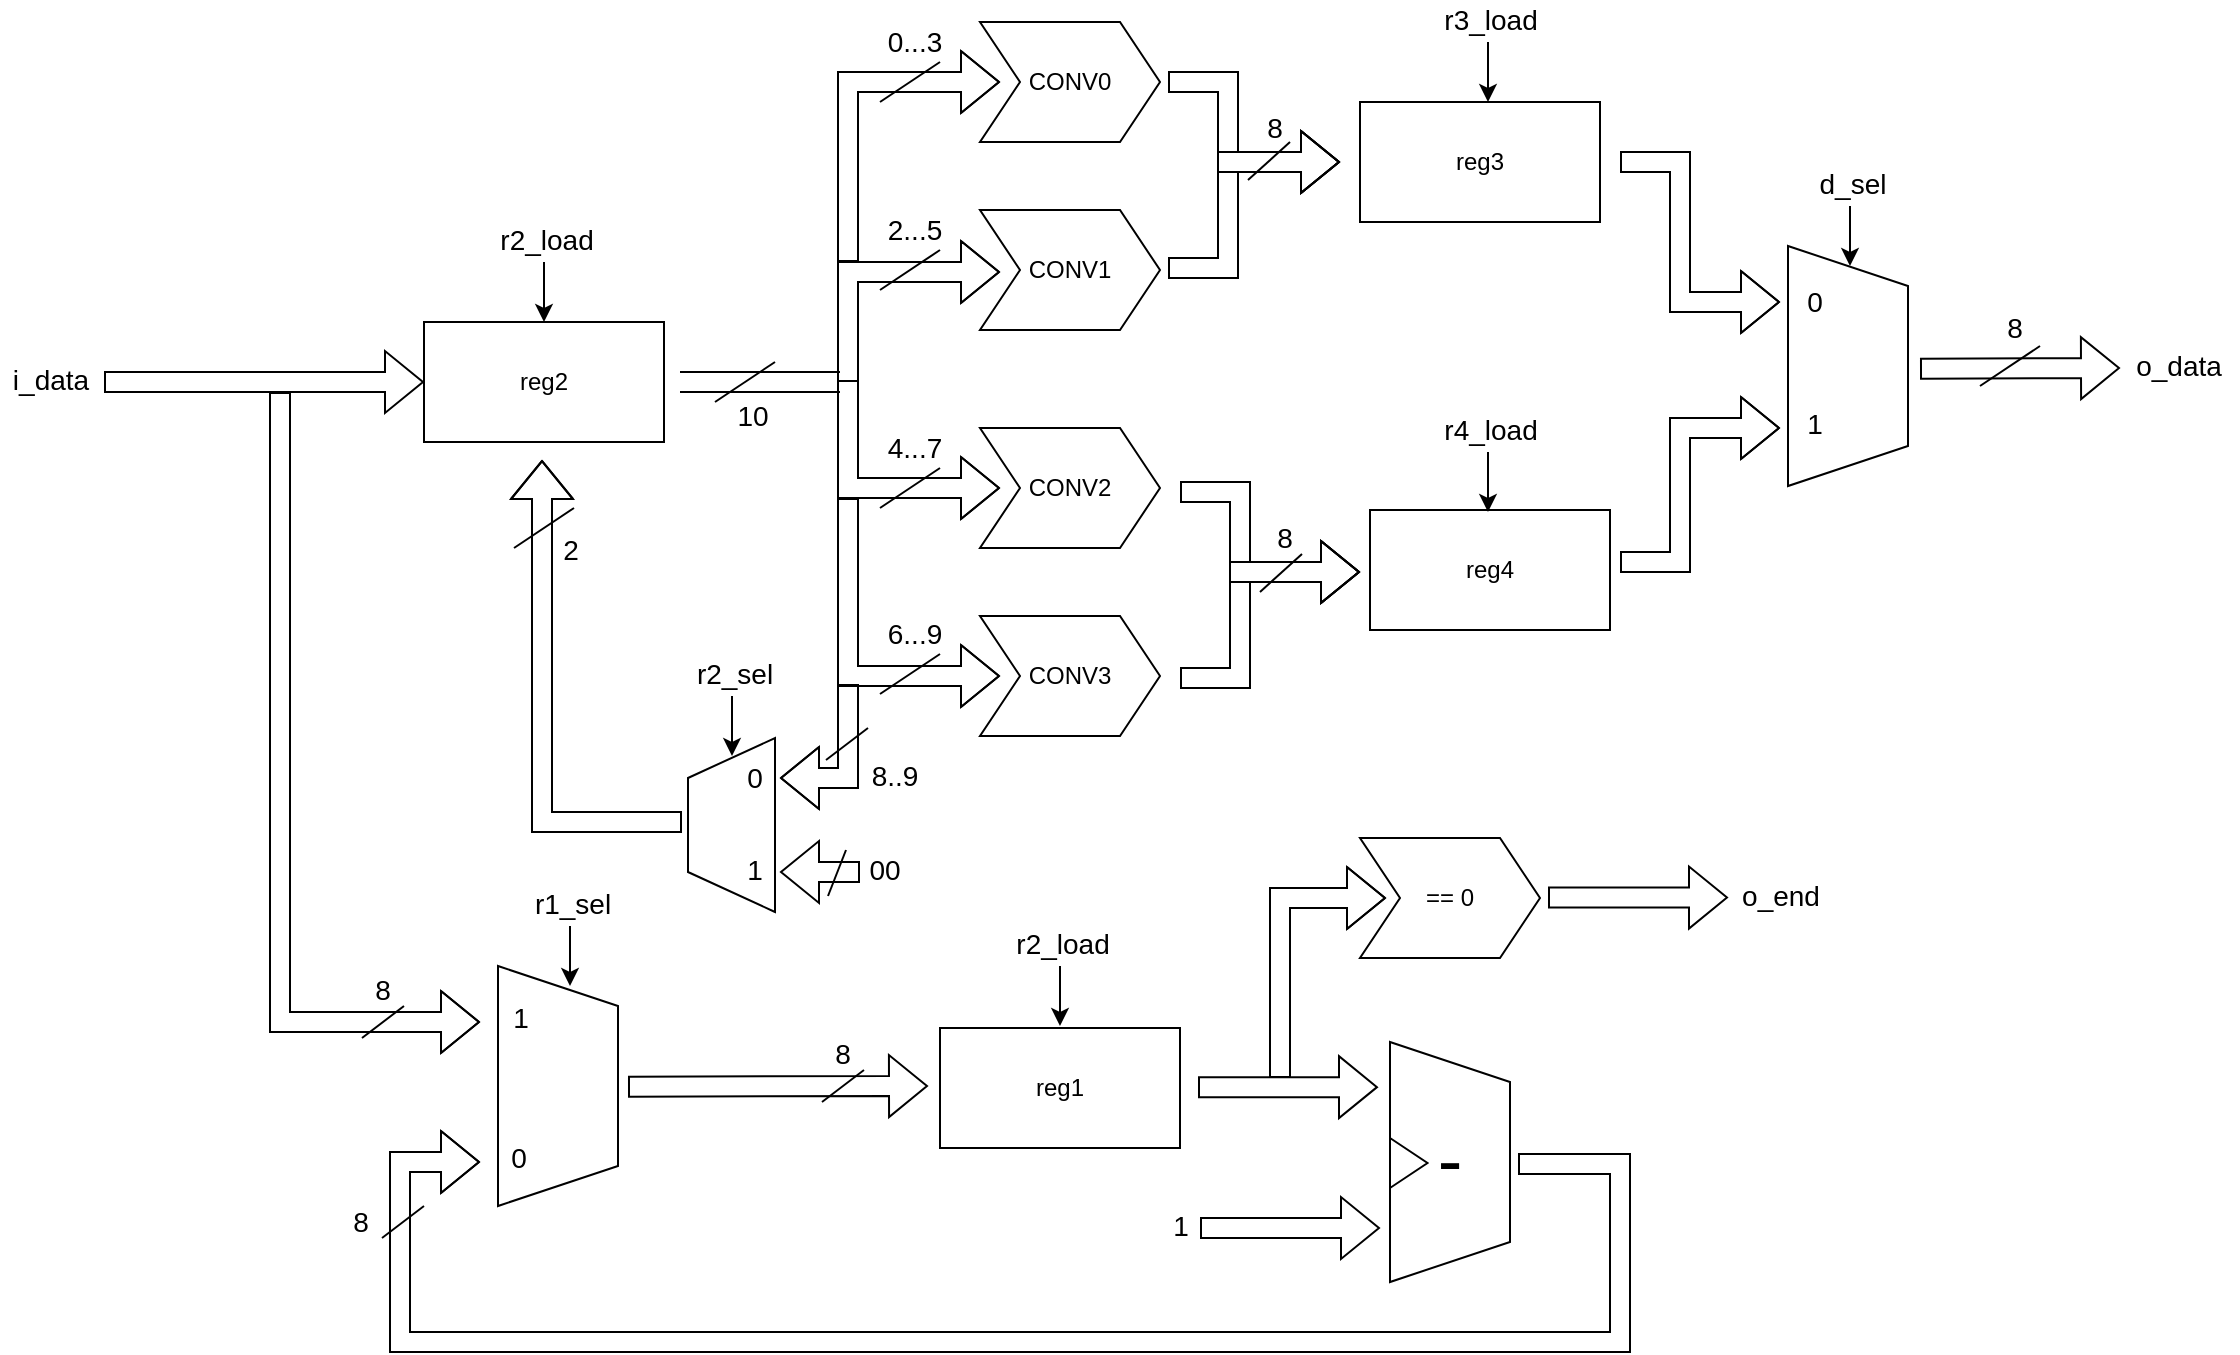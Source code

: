 <mxfile version="18.0.3" type="device"><diagram id="5VrGZFdrS6B93-ILpNHa" name="Page-1"><mxGraphModel dx="2010" dy="808" grid="1" gridSize="10" guides="1" tooltips="1" connect="1" arrows="1" fold="1" page="1" pageScale="1" pageWidth="827" pageHeight="1169" math="0" shadow="0"><root><mxCell id="0"/><mxCell id="1" parent="0"/><mxCell id="gavMEyh1hHWiYIsGTLW2-1" value="" style="shape=flexArrow;endArrow=classic;html=1;rounded=0;" edge="1" parent="1"><mxGeometry width="50" height="50" relative="1" as="geometry"><mxPoint x="32" y="210" as="sourcePoint"/><mxPoint x="192" y="210" as="targetPoint"/></mxGeometry></mxCell><mxCell id="gavMEyh1hHWiYIsGTLW2-3" value="reg2" style="rounded=0;whiteSpace=wrap;html=1;" vertex="1" parent="1"><mxGeometry x="192" y="180" width="120" height="60" as="geometry"/></mxCell><mxCell id="gavMEyh1hHWiYIsGTLW2-4" value="" style="shape=link;endArrow=classic;html=1;rounded=0;exitX=1;exitY=0.5;exitDx=0;exitDy=0;width=10;" edge="1" parent="1"><mxGeometry width="50" height="50" relative="1" as="geometry"><mxPoint x="320" y="210" as="sourcePoint"/><mxPoint x="400" y="210" as="targetPoint"/><Array as="points"/></mxGeometry></mxCell><mxCell id="gavMEyh1hHWiYIsGTLW2-11" value="CONV3" style="shape=step;perimeter=stepPerimeter;whiteSpace=wrap;html=1;fixedSize=1;" vertex="1" parent="1"><mxGeometry x="470" y="327" width="90" height="60" as="geometry"/></mxCell><mxCell id="gavMEyh1hHWiYIsGTLW2-12" value="CONV2" style="shape=step;perimeter=stepPerimeter;whiteSpace=wrap;html=1;fixedSize=1;" vertex="1" parent="1"><mxGeometry x="470" y="233" width="90" height="60" as="geometry"/></mxCell><mxCell id="gavMEyh1hHWiYIsGTLW2-13" value="CONV1" style="shape=step;perimeter=stepPerimeter;whiteSpace=wrap;html=1;fixedSize=1;" vertex="1" parent="1"><mxGeometry x="470" y="124" width="90" height="60" as="geometry"/></mxCell><mxCell id="gavMEyh1hHWiYIsGTLW2-14" value="CONV0" style="shape=step;perimeter=stepPerimeter;whiteSpace=wrap;html=1;fixedSize=1;" vertex="1" parent="1"><mxGeometry x="470" y="30" width="90" height="60" as="geometry"/></mxCell><mxCell id="gavMEyh1hHWiYIsGTLW2-17" value="" style="curved=1;endArrow=classic;html=1;rounded=0;shape=flexArrow;" edge="1" parent="1"><mxGeometry width="50" height="50" relative="1" as="geometry"><mxPoint x="404" y="150" as="sourcePoint"/><mxPoint x="480" y="60" as="targetPoint"/><Array as="points"><mxPoint x="404" y="60"/></Array></mxGeometry></mxCell><mxCell id="gavMEyh1hHWiYIsGTLW2-19" value="" style="curved=1;endArrow=classic;html=1;rounded=0;shape=flexArrow;" edge="1" parent="1"><mxGeometry width="50" height="50" relative="1" as="geometry"><mxPoint x="404" y="210" as="sourcePoint"/><mxPoint x="480" y="155" as="targetPoint"/><Array as="points"><mxPoint x="404" y="155"/></Array></mxGeometry></mxCell><mxCell id="gavMEyh1hHWiYIsGTLW2-21" value="" style="curved=1;endArrow=classic;html=1;rounded=0;shape=flexArrow;sketch=0;shadow=0;targetPerimeterSpacing=0;endSize=6;startSize=6;" edge="1" parent="1"><mxGeometry width="50" height="50" relative="1" as="geometry"><mxPoint x="404" y="268" as="sourcePoint"/><mxPoint x="480" y="357" as="targetPoint"/><Array as="points"><mxPoint x="404" y="315"/><mxPoint x="404" y="357"/></Array></mxGeometry></mxCell><mxCell id="gavMEyh1hHWiYIsGTLW2-22" value="reg3" style="rounded=0;whiteSpace=wrap;html=1;" vertex="1" parent="1"><mxGeometry x="660" y="70" width="120" height="60" as="geometry"/></mxCell><mxCell id="gavMEyh1hHWiYIsGTLW2-23" value="reg4" style="rounded=0;whiteSpace=wrap;html=1;" vertex="1" parent="1"><mxGeometry x="665" y="274" width="120" height="60" as="geometry"/></mxCell><mxCell id="gavMEyh1hHWiYIsGTLW2-24" value="" style="curved=1;endArrow=classic;html=1;rounded=0;shape=flexArrow;" edge="1" parent="1"><mxGeometry width="50" height="50" relative="1" as="geometry"><mxPoint x="404" y="209" as="sourcePoint"/><mxPoint x="480" y="263" as="targetPoint"/><Array as="points"><mxPoint x="404" y="263"/></Array></mxGeometry></mxCell><mxCell id="gavMEyh1hHWiYIsGTLW2-26" value="" style="curved=1;endArrow=classic;html=1;rounded=0;shadow=0;sketch=0;targetPerimeterSpacing=0;shape=flexArrow;" edge="1" parent="1"><mxGeometry width="50" height="50" relative="1" as="geometry"><mxPoint x="564" y="60" as="sourcePoint"/><mxPoint x="650" y="100" as="targetPoint"/><Array as="points"><mxPoint x="594" y="60"/><mxPoint x="594" y="100"/></Array></mxGeometry></mxCell><mxCell id="gavMEyh1hHWiYIsGTLW2-27" value="" style="curved=1;endArrow=classic;html=1;rounded=0;shadow=0;sketch=0;targetPerimeterSpacing=0;shape=flexArrow;" edge="1" parent="1"><mxGeometry width="50" height="50" relative="1" as="geometry"><mxPoint x="564" y="153" as="sourcePoint"/><mxPoint x="650" y="100" as="targetPoint"/><Array as="points"><mxPoint x="594" y="153"/><mxPoint x="594" y="100"/></Array></mxGeometry></mxCell><mxCell id="gavMEyh1hHWiYIsGTLW2-28" value="" style="curved=1;endArrow=classic;html=1;rounded=0;shadow=0;sketch=0;targetPerimeterSpacing=0;shape=flexArrow;" edge="1" parent="1"><mxGeometry width="50" height="50" relative="1" as="geometry"><mxPoint x="570" y="265.0" as="sourcePoint"/><mxPoint x="660" y="305" as="targetPoint"/><Array as="points"><mxPoint x="600" y="265"/><mxPoint x="600" y="305"/></Array></mxGeometry></mxCell><mxCell id="gavMEyh1hHWiYIsGTLW2-29" value="" style="curved=1;endArrow=classic;html=1;rounded=0;shadow=0;sketch=0;targetPerimeterSpacing=0;shape=flexArrow;" edge="1" parent="1"><mxGeometry width="50" height="50" relative="1" as="geometry"><mxPoint x="570" y="358" as="sourcePoint"/><mxPoint x="660" y="305" as="targetPoint"/><Array as="points"><mxPoint x="600" y="358"/><mxPoint x="600" y="305"/></Array></mxGeometry></mxCell><mxCell id="gavMEyh1hHWiYIsGTLW2-31" value="" style="shape=trapezoid;perimeter=trapezoidPerimeter;whiteSpace=wrap;html=1;fixedSize=1;direction=south;" vertex="1" parent="1"><mxGeometry x="874" y="142" width="60" height="120" as="geometry"/></mxCell><mxCell id="gavMEyh1hHWiYIsGTLW2-32" value="" style="curved=1;endArrow=classic;html=1;rounded=0;shadow=0;sketch=0;targetPerimeterSpacing=0;shape=flexArrow;" edge="1" parent="1"><mxGeometry width="50" height="50" relative="1" as="geometry"><mxPoint x="790" y="100" as="sourcePoint"/><mxPoint x="870" y="170" as="targetPoint"/><Array as="points"><mxPoint x="820" y="100"/><mxPoint x="820" y="170"/></Array></mxGeometry></mxCell><mxCell id="gavMEyh1hHWiYIsGTLW2-33" value="" style="curved=1;endArrow=classic;html=1;rounded=0;shadow=0;sketch=0;targetPerimeterSpacing=0;shape=flexArrow;" edge="1" parent="1"><mxGeometry width="50" height="50" relative="1" as="geometry"><mxPoint x="790" y="300" as="sourcePoint"/><mxPoint x="870" y="233" as="targetPoint"/><Array as="points"><mxPoint x="820" y="300"/><mxPoint x="820" y="233"/></Array></mxGeometry></mxCell><mxCell id="gavMEyh1hHWiYIsGTLW2-34" value="" style="shape=trapezoid;perimeter=trapezoidPerimeter;whiteSpace=wrap;html=1;fixedSize=1;direction=south;" vertex="1" parent="1"><mxGeometry x="229" y="502" width="60" height="120" as="geometry"/></mxCell><mxCell id="gavMEyh1hHWiYIsGTLW2-35" value="" style="shape=flexArrow;endArrow=classic;html=1;rounded=0;" edge="1" parent="1"><mxGeometry width="50" height="50" relative="1" as="geometry"><mxPoint x="940" y="203.33" as="sourcePoint"/><mxPoint x="1040" y="203" as="targetPoint"/></mxGeometry></mxCell><mxCell id="gavMEyh1hHWiYIsGTLW2-36" value="" style="curved=1;endArrow=classic;html=1;rounded=0;shape=flexArrow;sketch=0;shadow=0;targetPerimeterSpacing=0;endSize=6;startSize=6;" edge="1" parent="1"><mxGeometry width="50" height="50" relative="1" as="geometry"><mxPoint x="120" y="215" as="sourcePoint"/><mxPoint x="220" y="530" as="targetPoint"/><Array as="points"><mxPoint x="120" y="475"/><mxPoint x="120" y="530"/></Array></mxGeometry></mxCell><mxCell id="gavMEyh1hHWiYIsGTLW2-37" value="reg1" style="rounded=0;whiteSpace=wrap;html=1;" vertex="1" parent="1"><mxGeometry x="450" y="533" width="120" height="60" as="geometry"/></mxCell><mxCell id="gavMEyh1hHWiYIsGTLW2-38" value="== 0" style="shape=step;perimeter=stepPerimeter;whiteSpace=wrap;html=1;fixedSize=1;" vertex="1" parent="1"><mxGeometry x="660" y="438" width="90" height="60" as="geometry"/></mxCell><mxCell id="gavMEyh1hHWiYIsGTLW2-39" value="&lt;font style=&quot;font-size: 37px;&quot;&gt;-&lt;/font&gt;" style="shape=trapezoid;perimeter=trapezoidPerimeter;whiteSpace=wrap;html=1;fixedSize=1;direction=south;" vertex="1" parent="1"><mxGeometry x="675" y="540" width="60" height="120" as="geometry"/></mxCell><mxCell id="gavMEyh1hHWiYIsGTLW2-40" value="" style="triangle;whiteSpace=wrap;html=1;" vertex="1" parent="1"><mxGeometry x="675" y="588" width="18.75" height="25" as="geometry"/></mxCell><mxCell id="gavMEyh1hHWiYIsGTLW2-41" value="" style="shape=flexArrow;endArrow=classic;html=1;rounded=0;" edge="1" parent="1"><mxGeometry width="50" height="50" relative="1" as="geometry"><mxPoint x="580" y="633" as="sourcePoint"/><mxPoint x="670.0" y="633" as="targetPoint"/></mxGeometry></mxCell><mxCell id="gavMEyh1hHWiYIsGTLW2-67" value="&lt;font style=&quot;font-size: 14px;&quot;&gt;1&lt;/font&gt;" style="edgeLabel;html=1;align=center;verticalAlign=middle;resizable=0;points=[];fontSize=37;" vertex="1" connectable="0" parent="gavMEyh1hHWiYIsGTLW2-41"><mxGeometry x="-0.857" y="-1" relative="1" as="geometry"><mxPoint x="-17" y="-9" as="offset"/></mxGeometry></mxCell><mxCell id="gavMEyh1hHWiYIsGTLW2-43" value="" style="shape=flexArrow;endArrow=classic;html=1;rounded=0;" edge="1" parent="1"><mxGeometry width="50" height="50" relative="1" as="geometry"><mxPoint x="579" y="562.57" as="sourcePoint"/><mxPoint x="669.0" y="562.57" as="targetPoint"/></mxGeometry></mxCell><mxCell id="gavMEyh1hHWiYIsGTLW2-44" value="" style="curved=1;endArrow=classic;html=1;rounded=0;shape=flexArrow;" edge="1" parent="1"><mxGeometry width="50" height="50" relative="1" as="geometry"><mxPoint x="620" y="558" as="sourcePoint"/><mxPoint x="673" y="468" as="targetPoint"/><Array as="points"><mxPoint x="620" y="468"/></Array></mxGeometry></mxCell><mxCell id="gavMEyh1hHWiYIsGTLW2-45" value="" style="curved=1;endArrow=classic;html=1;rounded=0;shadow=0;sketch=0;targetPerimeterSpacing=0;shape=flexArrow;" edge="1" parent="1"><mxGeometry width="50" height="50" relative="1" as="geometry"><mxPoint x="739" y="601" as="sourcePoint"/><mxPoint x="220" y="600" as="targetPoint"/><Array as="points"><mxPoint x="790" y="601"/><mxPoint x="790" y="690"/><mxPoint x="180" y="690"/><mxPoint x="180" y="600"/></Array></mxGeometry></mxCell><mxCell id="gavMEyh1hHWiYIsGTLW2-46" value="" style="shape=flexArrow;endArrow=classic;html=1;rounded=0;" edge="1" parent="1"><mxGeometry width="50" height="50" relative="1" as="geometry"><mxPoint x="294" y="562.33" as="sourcePoint"/><mxPoint x="444" y="562" as="targetPoint"/></mxGeometry></mxCell><mxCell id="gavMEyh1hHWiYIsGTLW2-47" value="" style="shape=trapezoid;perimeter=trapezoidPerimeter;whiteSpace=wrap;html=1;fixedSize=1;direction=north;" vertex="1" parent="1"><mxGeometry x="324" y="388" width="43.5" height="87" as="geometry"/></mxCell><mxCell id="gavMEyh1hHWiYIsGTLW2-48" value="" style="curved=1;endArrow=classic;html=1;rounded=0;shape=flexArrow;sketch=0;shadow=0;targetPerimeterSpacing=0;endSize=6;startSize=6;" edge="1" parent="1"><mxGeometry width="50" height="50" relative="1" as="geometry"><mxPoint x="404" y="361" as="sourcePoint"/><mxPoint x="370" y="408" as="targetPoint"/><Array as="points"><mxPoint x="404" y="408"/></Array></mxGeometry></mxCell><mxCell id="gavMEyh1hHWiYIsGTLW2-49" value="" style="shape=flexArrow;endArrow=classic;html=1;rounded=0;" edge="1" parent="1"><mxGeometry width="50" height="50" relative="1" as="geometry"><mxPoint x="410" y="455" as="sourcePoint"/><mxPoint x="370" y="455" as="targetPoint"/></mxGeometry></mxCell><mxCell id="gavMEyh1hHWiYIsGTLW2-50" value="00" style="edgeLabel;html=1;align=center;verticalAlign=middle;resizable=0;points=[];fontSize=14;" vertex="1" connectable="0" parent="gavMEyh1hHWiYIsGTLW2-49"><mxGeometry x="-0.587" y="-1" relative="1" as="geometry"><mxPoint x="20" as="offset"/></mxGeometry></mxCell><mxCell id="gavMEyh1hHWiYIsGTLW2-51" value="" style="curved=1;endArrow=classic;html=1;rounded=0;shape=flexArrow;sketch=0;shadow=0;targetPerimeterSpacing=0;endSize=6;startSize=6;" edge="1" parent="1"><mxGeometry width="50" height="50" relative="1" as="geometry"><mxPoint x="321" y="430" as="sourcePoint"/><mxPoint x="251" y="249" as="targetPoint"/><Array as="points"><mxPoint x="251" y="430"/></Array></mxGeometry></mxCell><mxCell id="gavMEyh1hHWiYIsGTLW2-52" value="&lt;font style=&quot;font-size: 14px;&quot;&gt;2&lt;/font&gt;" style="edgeLabel;html=1;align=center;verticalAlign=middle;resizable=0;points=[];" vertex="1" connectable="0" parent="gavMEyh1hHWiYIsGTLW2-51"><mxGeometry x="0.747" relative="1" as="geometry"><mxPoint x="14" y="13" as="offset"/></mxGeometry></mxCell><mxCell id="gavMEyh1hHWiYIsGTLW2-53" value="" style="endArrow=none;html=1;rounded=0;shadow=0;sketch=0;fontSize=18;targetPerimeterSpacing=0;" edge="1" parent="1"><mxGeometry width="50" height="50" relative="1" as="geometry"><mxPoint x="237" y="293" as="sourcePoint"/><mxPoint x="267" y="273" as="targetPoint"/></mxGeometry></mxCell><mxCell id="gavMEyh1hHWiYIsGTLW2-54" value="" style="endArrow=none;html=1;rounded=0;shadow=0;sketch=0;fontSize=18;targetPerimeterSpacing=0;" edge="1" parent="1"><mxGeometry width="50" height="50" relative="1" as="geometry"><mxPoint x="337.5" y="220" as="sourcePoint"/><mxPoint x="367.5" y="200" as="targetPoint"/></mxGeometry></mxCell><mxCell id="gavMEyh1hHWiYIsGTLW2-55" value="&lt;font style=&quot;font-size: 14px;&quot;&gt;10&lt;/font&gt;" style="edgeLabel;html=1;align=center;verticalAlign=middle;resizable=0;points=[];" vertex="1" connectable="0" parent="1"><mxGeometry x="359" y="223.997" as="geometry"><mxPoint x="-3" y="3" as="offset"/></mxGeometry></mxCell><mxCell id="gavMEyh1hHWiYIsGTLW2-56" value="" style="endArrow=none;html=1;rounded=0;shadow=0;sketch=0;fontSize=18;targetPerimeterSpacing=0;" edge="1" parent="1"><mxGeometry width="50" height="50" relative="1" as="geometry"><mxPoint x="420" y="70" as="sourcePoint"/><mxPoint x="450" y="50" as="targetPoint"/></mxGeometry></mxCell><mxCell id="gavMEyh1hHWiYIsGTLW2-57" value="&lt;font style=&quot;font-size: 14px;&quot;&gt;0...3&lt;/font&gt;" style="edgeLabel;html=1;align=center;verticalAlign=middle;resizable=0;points=[];" vertex="1" connectable="0" parent="1"><mxGeometry x="440" y="36.997" as="geometry"><mxPoint x="-3" y="3" as="offset"/></mxGeometry></mxCell><mxCell id="gavMEyh1hHWiYIsGTLW2-58" value="" style="endArrow=none;html=1;rounded=0;shadow=0;sketch=0;fontSize=18;targetPerimeterSpacing=0;" edge="1" parent="1"><mxGeometry width="50" height="50" relative="1" as="geometry"><mxPoint x="420" y="164" as="sourcePoint"/><mxPoint x="450" y="144" as="targetPoint"/></mxGeometry></mxCell><mxCell id="gavMEyh1hHWiYIsGTLW2-59" value="&lt;font style=&quot;font-size: 14px;&quot;&gt;2...5&lt;/font&gt;" style="edgeLabel;html=1;align=center;verticalAlign=middle;resizable=0;points=[];" vertex="1" connectable="0" parent="1"><mxGeometry x="440" y="130.997" as="geometry"><mxPoint x="-3" y="3" as="offset"/></mxGeometry></mxCell><mxCell id="gavMEyh1hHWiYIsGTLW2-60" value="" style="endArrow=none;html=1;rounded=0;shadow=0;sketch=0;fontSize=18;targetPerimeterSpacing=0;" edge="1" parent="1"><mxGeometry width="50" height="50" relative="1" as="geometry"><mxPoint x="420" y="273" as="sourcePoint"/><mxPoint x="450" y="253" as="targetPoint"/></mxGeometry></mxCell><mxCell id="gavMEyh1hHWiYIsGTLW2-61" value="&lt;font style=&quot;font-size: 14px;&quot;&gt;4...7&lt;/font&gt;" style="edgeLabel;html=1;align=center;verticalAlign=middle;resizable=0;points=[];" vertex="1" connectable="0" parent="1"><mxGeometry x="440" y="239.997" as="geometry"><mxPoint x="-3" y="3" as="offset"/></mxGeometry></mxCell><mxCell id="gavMEyh1hHWiYIsGTLW2-62" value="" style="endArrow=none;html=1;rounded=0;shadow=0;sketch=0;fontSize=18;targetPerimeterSpacing=0;" edge="1" parent="1"><mxGeometry width="50" height="50" relative="1" as="geometry"><mxPoint x="420" y="366" as="sourcePoint"/><mxPoint x="450" y="346" as="targetPoint"/></mxGeometry></mxCell><mxCell id="gavMEyh1hHWiYIsGTLW2-63" value="&lt;font style=&quot;font-size: 14px;&quot;&gt;6...9&lt;/font&gt;" style="edgeLabel;html=1;align=center;verticalAlign=middle;resizable=0;points=[];" vertex="1" connectable="0" parent="1"><mxGeometry x="440" y="332.997" as="geometry"><mxPoint x="-3" y="3" as="offset"/></mxGeometry></mxCell><mxCell id="gavMEyh1hHWiYIsGTLW2-64" value="&lt;font style=&quot;font-size: 14px;&quot;&gt;8..9&lt;/font&gt;" style="edgeLabel;html=1;align=center;verticalAlign=middle;resizable=0;points=[];" vertex="1" connectable="0" parent="1"><mxGeometry x="430" y="403.997" as="geometry"><mxPoint x="-3" y="3" as="offset"/></mxGeometry></mxCell><mxCell id="gavMEyh1hHWiYIsGTLW2-65" value="" style="endArrow=none;html=1;rounded=0;shadow=0;sketch=0;fontSize=18;targetPerimeterSpacing=0;" edge="1" parent="1"><mxGeometry width="50" height="50" relative="1" as="geometry"><mxPoint x="393" y="399" as="sourcePoint"/><mxPoint x="414" y="383" as="targetPoint"/></mxGeometry></mxCell><mxCell id="gavMEyh1hHWiYIsGTLW2-66" value="" style="endArrow=none;html=1;rounded=0;shadow=0;sketch=0;fontSize=18;targetPerimeterSpacing=0;" edge="1" parent="1"><mxGeometry width="50" height="50" relative="1" as="geometry"><mxPoint x="394" y="467" as="sourcePoint"/><mxPoint x="403" y="444" as="targetPoint"/></mxGeometry></mxCell><mxCell id="gavMEyh1hHWiYIsGTLW2-68" value="" style="endArrow=none;html=1;rounded=0;shadow=0;sketch=0;fontSize=18;targetPerimeterSpacing=0;" edge="1" parent="1"><mxGeometry width="50" height="50" relative="1" as="geometry"><mxPoint x="604" y="109" as="sourcePoint"/><mxPoint x="625" y="90" as="targetPoint"/></mxGeometry></mxCell><mxCell id="gavMEyh1hHWiYIsGTLW2-69" value="" style="endArrow=none;html=1;rounded=0;shadow=0;sketch=0;fontSize=18;targetPerimeterSpacing=0;" edge="1" parent="1"><mxGeometry width="50" height="50" relative="1" as="geometry"><mxPoint x="610" y="315" as="sourcePoint"/><mxPoint x="631" y="296" as="targetPoint"/></mxGeometry></mxCell><mxCell id="gavMEyh1hHWiYIsGTLW2-70" value="&lt;font style=&quot;font-size: 14px;&quot;&gt;8&lt;/font&gt;" style="edgeLabel;html=1;align=center;verticalAlign=middle;resizable=0;points=[];" vertex="1" connectable="0" parent="1"><mxGeometry x="620" y="79.997" as="geometry"><mxPoint x="-3" y="3" as="offset"/></mxGeometry></mxCell><mxCell id="gavMEyh1hHWiYIsGTLW2-71" value="&lt;font style=&quot;font-size: 14px;&quot;&gt;8&lt;/font&gt;" style="edgeLabel;html=1;align=center;verticalAlign=middle;resizable=0;points=[];" vertex="1" connectable="0" parent="1"><mxGeometry x="625" y="284.997" as="geometry"><mxPoint x="-3" y="3" as="offset"/></mxGeometry></mxCell><mxCell id="gavMEyh1hHWiYIsGTLW2-72" value="" style="endArrow=none;html=1;rounded=0;shadow=0;sketch=0;fontSize=18;targetPerimeterSpacing=0;" edge="1" parent="1"><mxGeometry width="50" height="50" relative="1" as="geometry"><mxPoint x="970" y="212" as="sourcePoint"/><mxPoint x="1000" y="192" as="targetPoint"/></mxGeometry></mxCell><mxCell id="gavMEyh1hHWiYIsGTLW2-74" value="&lt;font style=&quot;font-size: 14px;&quot;&gt;8&lt;/font&gt;" style="edgeLabel;html=1;align=center;verticalAlign=middle;resizable=0;points=[];" vertex="1" connectable="0" parent="1"><mxGeometry x="990" y="179.997" as="geometry"><mxPoint x="-3" y="3" as="offset"/></mxGeometry></mxCell><mxCell id="gavMEyh1hHWiYIsGTLW2-75" value="o_data" style="text;html=1;align=center;verticalAlign=middle;resizable=0;points=[];autosize=1;strokeColor=none;fillColor=none;fontSize=14;" vertex="1" parent="1"><mxGeometry x="1039" y="192" width="60" height="20" as="geometry"/></mxCell><mxCell id="gavMEyh1hHWiYIsGTLW2-76" value="" style="shape=flexArrow;endArrow=classic;html=1;rounded=0;" edge="1" parent="1"><mxGeometry width="50" height="50" relative="1" as="geometry"><mxPoint x="754" y="467.76" as="sourcePoint"/><mxPoint x="844.0" y="467.76" as="targetPoint"/></mxGeometry></mxCell><mxCell id="gavMEyh1hHWiYIsGTLW2-77" value="o_end" style="text;html=1;align=center;verticalAlign=middle;resizable=0;points=[];autosize=1;strokeColor=none;fillColor=none;fontSize=14;" vertex="1" parent="1"><mxGeometry x="845" y="457" width="50" height="20" as="geometry"/></mxCell><mxCell id="gavMEyh1hHWiYIsGTLW2-78" value="" style="endArrow=none;html=1;rounded=0;shadow=0;sketch=0;fontSize=18;targetPerimeterSpacing=0;" edge="1" parent="1"><mxGeometry width="50" height="50" relative="1" as="geometry"><mxPoint x="161" y="538" as="sourcePoint"/><mxPoint x="182" y="522" as="targetPoint"/></mxGeometry></mxCell><mxCell id="gavMEyh1hHWiYIsGTLW2-79" value="8" style="edgeLabel;html=1;align=center;verticalAlign=middle;resizable=0;points=[];fontSize=14;" vertex="1" connectable="0" parent="1"><mxGeometry x="170.997" y="514" as="geometry"/></mxCell><mxCell id="gavMEyh1hHWiYIsGTLW2-80" value="" style="endArrow=none;html=1;rounded=0;shadow=0;sketch=0;fontSize=18;targetPerimeterSpacing=0;" edge="1" parent="1"><mxGeometry width="50" height="50" relative="1" as="geometry"><mxPoint x="171" y="638" as="sourcePoint"/><mxPoint x="192" y="622" as="targetPoint"/></mxGeometry></mxCell><mxCell id="gavMEyh1hHWiYIsGTLW2-81" value="8" style="edgeLabel;html=1;align=center;verticalAlign=middle;resizable=0;points=[];fontSize=14;" vertex="1" connectable="0" parent="1"><mxGeometry x="159.997" y="630" as="geometry"/></mxCell><mxCell id="gavMEyh1hHWiYIsGTLW2-82" value="" style="endArrow=none;html=1;rounded=0;shadow=0;sketch=0;fontSize=18;targetPerimeterSpacing=0;" edge="1" parent="1"><mxGeometry width="50" height="50" relative="1" as="geometry"><mxPoint x="391" y="570" as="sourcePoint"/><mxPoint x="412" y="554" as="targetPoint"/></mxGeometry></mxCell><mxCell id="gavMEyh1hHWiYIsGTLW2-83" value="8" style="edgeLabel;html=1;align=center;verticalAlign=middle;resizable=0;points=[];fontSize=14;" vertex="1" connectable="0" parent="1"><mxGeometry x="400.997" y="546" as="geometry"/></mxCell><mxCell id="gavMEyh1hHWiYIsGTLW2-84" value="i_data" style="text;html=1;align=center;verticalAlign=middle;resizable=0;points=[];autosize=1;strokeColor=none;fillColor=none;fontSize=14;" vertex="1" parent="1"><mxGeometry x="-20" y="199" width="50" height="20" as="geometry"/></mxCell><mxCell id="gavMEyh1hHWiYIsGTLW2-86" value="" style="endArrow=classic;html=1;rounded=0;shadow=0;sketch=0;fontSize=14;targetPerimeterSpacing=0;entryX=0.5;entryY=0;entryDx=0;entryDy=0;" edge="1" parent="1" target="gavMEyh1hHWiYIsGTLW2-3"><mxGeometry width="50" height="50" relative="1" as="geometry"><mxPoint x="252" y="150" as="sourcePoint"/><mxPoint x="251.83" y="153" as="targetPoint"/></mxGeometry></mxCell><mxCell id="gavMEyh1hHWiYIsGTLW2-87" value="r2_load" style="text;html=1;align=center;verticalAlign=middle;resizable=0;points=[];autosize=1;strokeColor=none;fillColor=none;fontSize=14;" vertex="1" parent="1"><mxGeometry x="223" y="129" width="60" height="20" as="geometry"/></mxCell><mxCell id="gavMEyh1hHWiYIsGTLW2-90" value="" style="endArrow=classic;html=1;rounded=0;shadow=0;sketch=0;fontSize=14;targetPerimeterSpacing=0;entryX=0.5;entryY=0;entryDx=0;entryDy=0;" edge="1" parent="1"><mxGeometry width="50" height="50" relative="1" as="geometry"><mxPoint x="510" y="502" as="sourcePoint"/><mxPoint x="510" y="532" as="targetPoint"/></mxGeometry></mxCell><mxCell id="gavMEyh1hHWiYIsGTLW2-91" value="r2_load" style="text;html=1;align=center;verticalAlign=middle;resizable=0;points=[];autosize=1;strokeColor=none;fillColor=none;fontSize=14;" vertex="1" parent="1"><mxGeometry x="481" y="481" width="60" height="20" as="geometry"/></mxCell><mxCell id="gavMEyh1hHWiYIsGTLW2-92" value="" style="endArrow=classic;html=1;rounded=0;shadow=0;sketch=0;fontSize=14;targetPerimeterSpacing=0;entryX=0.5;entryY=0;entryDx=0;entryDy=0;" edge="1" parent="1"><mxGeometry width="50" height="50" relative="1" as="geometry"><mxPoint x="724" y="245" as="sourcePoint"/><mxPoint x="724" y="275" as="targetPoint"/></mxGeometry></mxCell><mxCell id="gavMEyh1hHWiYIsGTLW2-93" value="r4_load" style="text;html=1;align=center;verticalAlign=middle;resizable=0;points=[];autosize=1;strokeColor=none;fillColor=none;fontSize=14;" vertex="1" parent="1"><mxGeometry x="695" y="224" width="60" height="20" as="geometry"/></mxCell><mxCell id="gavMEyh1hHWiYIsGTLW2-94" value="" style="endArrow=classic;html=1;rounded=0;shadow=0;sketch=0;fontSize=14;targetPerimeterSpacing=0;entryX=0.5;entryY=0;entryDx=0;entryDy=0;" edge="1" parent="1"><mxGeometry width="50" height="50" relative="1" as="geometry"><mxPoint x="724" y="40" as="sourcePoint"/><mxPoint x="724" y="70" as="targetPoint"/></mxGeometry></mxCell><mxCell id="gavMEyh1hHWiYIsGTLW2-95" value="r3_load" style="text;html=1;align=center;verticalAlign=middle;resizable=0;points=[];autosize=1;strokeColor=none;fillColor=none;fontSize=14;" vertex="1" parent="1"><mxGeometry x="695" y="19" width="60" height="20" as="geometry"/></mxCell><mxCell id="gavMEyh1hHWiYIsGTLW2-96" value="" style="endArrow=classic;html=1;rounded=0;shadow=0;sketch=0;fontSize=14;targetPerimeterSpacing=0;entryX=0.5;entryY=0;entryDx=0;entryDy=0;" edge="1" parent="1"><mxGeometry width="50" height="50" relative="1" as="geometry"><mxPoint x="905" y="122" as="sourcePoint"/><mxPoint x="905" y="152" as="targetPoint"/></mxGeometry></mxCell><mxCell id="gavMEyh1hHWiYIsGTLW2-97" value="d_sel" style="text;html=1;align=center;verticalAlign=middle;resizable=0;points=[];autosize=1;strokeColor=none;fillColor=none;fontSize=14;" vertex="1" parent="1"><mxGeometry x="881" y="101" width="50" height="20" as="geometry"/></mxCell><mxCell id="gavMEyh1hHWiYIsGTLW2-98" value="" style="endArrow=classic;html=1;rounded=0;shadow=0;sketch=0;fontSize=14;targetPerimeterSpacing=0;entryX=0.5;entryY=0;entryDx=0;entryDy=0;" edge="1" parent="1"><mxGeometry width="50" height="50" relative="1" as="geometry"><mxPoint x="346" y="367" as="sourcePoint"/><mxPoint x="346" y="397" as="targetPoint"/></mxGeometry></mxCell><mxCell id="gavMEyh1hHWiYIsGTLW2-99" value="r2_sel" style="text;html=1;align=center;verticalAlign=middle;resizable=0;points=[];autosize=1;strokeColor=none;fillColor=none;fontSize=14;" vertex="1" parent="1"><mxGeometry x="322" y="346" width="50" height="20" as="geometry"/></mxCell><mxCell id="gavMEyh1hHWiYIsGTLW2-100" value="" style="endArrow=classic;html=1;rounded=0;shadow=0;sketch=0;fontSize=14;targetPerimeterSpacing=0;entryX=0.5;entryY=0;entryDx=0;entryDy=0;" edge="1" parent="1"><mxGeometry width="50" height="50" relative="1" as="geometry"><mxPoint x="265" y="482" as="sourcePoint"/><mxPoint x="265" y="512" as="targetPoint"/></mxGeometry></mxCell><mxCell id="gavMEyh1hHWiYIsGTLW2-101" value="r1_sel" style="text;html=1;align=center;verticalAlign=middle;resizable=0;points=[];autosize=1;strokeColor=none;fillColor=none;fontSize=14;" vertex="1" parent="1"><mxGeometry x="241" y="461" width="50" height="20" as="geometry"/></mxCell><mxCell id="gavMEyh1hHWiYIsGTLW2-102" value="0" style="edgeLabel;html=1;align=center;verticalAlign=middle;resizable=0;points=[];fontSize=14;" vertex="1" connectable="0" parent="1"><mxGeometry x="356.997" y="408.0" as="geometry"/></mxCell><mxCell id="gavMEyh1hHWiYIsGTLW2-103" value="1" style="edgeLabel;html=1;align=center;verticalAlign=middle;resizable=0;points=[];fontSize=14;" vertex="1" connectable="0" parent="1"><mxGeometry x="356.997" y="454.0" as="geometry"/></mxCell><mxCell id="gavMEyh1hHWiYIsGTLW2-106" value="0" style="edgeLabel;html=1;align=center;verticalAlign=middle;resizable=0;points=[];fontSize=14;" vertex="1" connectable="0" parent="1"><mxGeometry x="238.997" y="598.0" as="geometry"/></mxCell><mxCell id="gavMEyh1hHWiYIsGTLW2-107" value="1" style="edgeLabel;html=1;align=center;verticalAlign=middle;resizable=0;points=[];fontSize=14;" vertex="1" connectable="0" parent="1"><mxGeometry x="239.997" y="528.0" as="geometry"/></mxCell><mxCell id="gavMEyh1hHWiYIsGTLW2-108" value="1" style="edgeLabel;html=1;align=center;verticalAlign=middle;resizable=0;points=[];fontSize=14;" vertex="1" connectable="0" parent="1"><mxGeometry x="886.997" y="231.0" as="geometry"/></mxCell><mxCell id="gavMEyh1hHWiYIsGTLW2-109" value="0" style="edgeLabel;html=1;align=center;verticalAlign=middle;resizable=0;points=[];fontSize=14;" vertex="1" connectable="0" parent="1"><mxGeometry x="886.997" y="170.0" as="geometry"/></mxCell></root></mxGraphModel></diagram></mxfile>